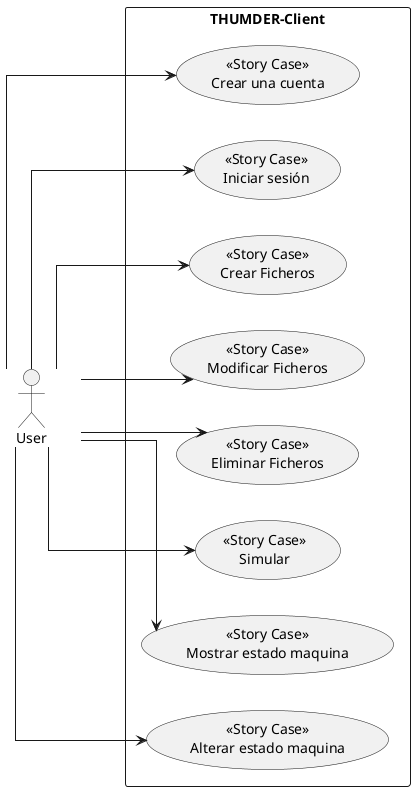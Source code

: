 @startuml
'https://plantuml.com/es/use-case-diagram
'!theme amiga from https://raw.githubusercontent.com/plantuml/plantuml/master/themes
skinparam defaultFontName consolas
skinparam minClassWidth 100
skinparam conditionStyle inside
skinparam defaultTextAlignment center
skinparam linetype polyline
skinparam linetype ortho

left to right direction

actor "User" as user
rectangle THUMDER-Client {
  usecase "<<Story Case>>\nCrear una cuenta" as C_UC1
  usecase "<<Story Case>>\nIniciar sesión" as C_UC2
  usecase "<<Story Case>>\nCrear Ficheros" as C_UC3
  usecase "<<Story Case>>\nModificar Ficheros" as C_UC4
  usecase "<<Story Case>>\nEliminar Ficheros" as C_UC5
'  usecase "<<Story Case>>\nEjecutar Ficheros" as C_UC6
  usecase "<<Story Case>>\nSimular" as C_UC7
'  usecase "<<Story Case>>\nDebug" as C_UC8
  usecase "<<Story Case>>\nMostrar estado maquina" as C_UC9
  usecase "<<Story Case>>\nAlterar estado maquina" as C_UC10
}
/'
rectangle THUMDER-Server {
  usecase "Recibir" as S_UC00
  usecase "Analizar" as S_UC01
  usecase "Simular" as S_UC02
  usecase "Responder" as S_UC03
}
'/

'admin --> UC01
'admin --> UC02
user --> C_UC1
user --> C_UC2
user --> C_UC3
user --> C_UC4
user --> C_UC5
'user --> C_UC6
user --> C_UC7
'user --> C_UC8
user --> C_UC9
user --> C_UC10

@enduml
